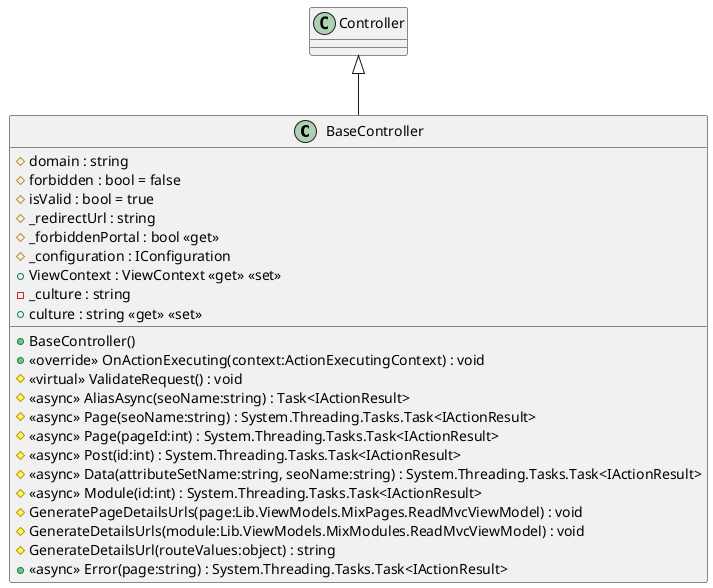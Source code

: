 @startuml
class BaseController {
    # domain : string
    # forbidden : bool = false
    # isValid : bool = true
    # _redirectUrl : string
    # _forbiddenPortal : bool <<get>>
    # _configuration : IConfiguration
    + BaseController()
    + ViewContext : ViewContext <<get>> <<set>>
    - _culture : string
    + culture : string <<get>> <<set>>
    + <<override>> OnActionExecuting(context:ActionExecutingContext) : void
    # <<virtual>> ValidateRequest() : void
    # <<async>> AliasAsync(seoName:string) : Task<IActionResult>
    # <<async>> Page(seoName:string) : System.Threading.Tasks.Task<IActionResult>
    # <<async>> Page(pageId:int) : System.Threading.Tasks.Task<IActionResult>
    # <<async>> Post(id:int) : System.Threading.Tasks.Task<IActionResult>
    # <<async>> Data(attributeSetName:string, seoName:string) : System.Threading.Tasks.Task<IActionResult>
    # <<async>> Module(id:int) : System.Threading.Tasks.Task<IActionResult>
    # GeneratePageDetailsUrls(page:Lib.ViewModels.MixPages.ReadMvcViewModel) : void
    # GenerateDetailsUrls(module:Lib.ViewModels.MixModules.ReadMvcViewModel) : void
    # GenerateDetailsUrl(routeValues:object) : string
    + <<async>> Error(page:string) : System.Threading.Tasks.Task<IActionResult>
}
Controller <|-- BaseController
@enduml
